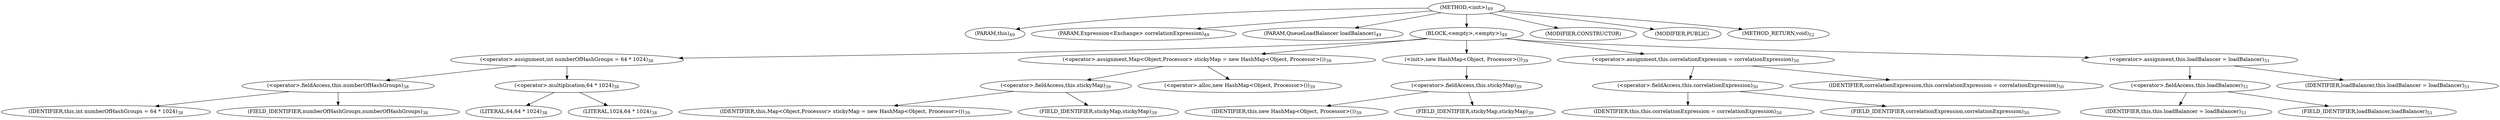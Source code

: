 digraph "&lt;init&gt;" {  
"81" [label = <(METHOD,&lt;init&gt;)<SUB>49</SUB>> ]
"8" [label = <(PARAM,this)<SUB>49</SUB>> ]
"82" [label = <(PARAM,Expression&lt;Exchange&gt; correlationExpression)<SUB>49</SUB>> ]
"83" [label = <(PARAM,QueueLoadBalancer loadBalancer)<SUB>49</SUB>> ]
"84" [label = <(BLOCK,&lt;empty&gt;,&lt;empty&gt;)<SUB>49</SUB>> ]
"85" [label = <(&lt;operator&gt;.assignment,int numberOfHashGroups = 64 * 1024)<SUB>38</SUB>> ]
"86" [label = <(&lt;operator&gt;.fieldAccess,this.numberOfHashGroups)<SUB>38</SUB>> ]
"87" [label = <(IDENTIFIER,this,int numberOfHashGroups = 64 * 1024)<SUB>38</SUB>> ]
"88" [label = <(FIELD_IDENTIFIER,numberOfHashGroups,numberOfHashGroups)<SUB>38</SUB>> ]
"89" [label = <(&lt;operator&gt;.multiplication,64 * 1024)<SUB>38</SUB>> ]
"90" [label = <(LITERAL,64,64 * 1024)<SUB>38</SUB>> ]
"91" [label = <(LITERAL,1024,64 * 1024)<SUB>38</SUB>> ]
"92" [label = <(&lt;operator&gt;.assignment,Map&lt;Object,Processor&gt; stickyMap = new HashMap&lt;Object, Processor&gt;())<SUB>39</SUB>> ]
"93" [label = <(&lt;operator&gt;.fieldAccess,this.stickyMap)<SUB>39</SUB>> ]
"94" [label = <(IDENTIFIER,this,Map&lt;Object,Processor&gt; stickyMap = new HashMap&lt;Object, Processor&gt;())<SUB>39</SUB>> ]
"95" [label = <(FIELD_IDENTIFIER,stickyMap,stickyMap)<SUB>39</SUB>> ]
"96" [label = <(&lt;operator&gt;.alloc,new HashMap&lt;Object, Processor&gt;())<SUB>39</SUB>> ]
"97" [label = <(&lt;init&gt;,new HashMap&lt;Object, Processor&gt;())<SUB>39</SUB>> ]
"98" [label = <(&lt;operator&gt;.fieldAccess,this.stickyMap)<SUB>39</SUB>> ]
"99" [label = <(IDENTIFIER,this,new HashMap&lt;Object, Processor&gt;())<SUB>39</SUB>> ]
"100" [label = <(FIELD_IDENTIFIER,stickyMap,stickyMap)<SUB>39</SUB>> ]
"101" [label = <(&lt;operator&gt;.assignment,this.correlationExpression = correlationExpression)<SUB>50</SUB>> ]
"102" [label = <(&lt;operator&gt;.fieldAccess,this.correlationExpression)<SUB>50</SUB>> ]
"7" [label = <(IDENTIFIER,this,this.correlationExpression = correlationExpression)<SUB>50</SUB>> ]
"103" [label = <(FIELD_IDENTIFIER,correlationExpression,correlationExpression)<SUB>50</SUB>> ]
"104" [label = <(IDENTIFIER,correlationExpression,this.correlationExpression = correlationExpression)<SUB>50</SUB>> ]
"105" [label = <(&lt;operator&gt;.assignment,this.loadBalancer = loadBalancer)<SUB>51</SUB>> ]
"106" [label = <(&lt;operator&gt;.fieldAccess,this.loadBalancer)<SUB>51</SUB>> ]
"9" [label = <(IDENTIFIER,this,this.loadBalancer = loadBalancer)<SUB>51</SUB>> ]
"107" [label = <(FIELD_IDENTIFIER,loadBalancer,loadBalancer)<SUB>51</SUB>> ]
"108" [label = <(IDENTIFIER,loadBalancer,this.loadBalancer = loadBalancer)<SUB>51</SUB>> ]
"109" [label = <(MODIFIER,CONSTRUCTOR)> ]
"110" [label = <(MODIFIER,PUBLIC)> ]
"111" [label = <(METHOD_RETURN,void)<SUB>52</SUB>> ]
  "81" -> "8" 
  "81" -> "82" 
  "81" -> "83" 
  "81" -> "84" 
  "81" -> "109" 
  "81" -> "110" 
  "81" -> "111" 
  "84" -> "85" 
  "84" -> "92" 
  "84" -> "97" 
  "84" -> "101" 
  "84" -> "105" 
  "85" -> "86" 
  "85" -> "89" 
  "86" -> "87" 
  "86" -> "88" 
  "89" -> "90" 
  "89" -> "91" 
  "92" -> "93" 
  "92" -> "96" 
  "93" -> "94" 
  "93" -> "95" 
  "97" -> "98" 
  "98" -> "99" 
  "98" -> "100" 
  "101" -> "102" 
  "101" -> "104" 
  "102" -> "7" 
  "102" -> "103" 
  "105" -> "106" 
  "105" -> "108" 
  "106" -> "9" 
  "106" -> "107" 
}
